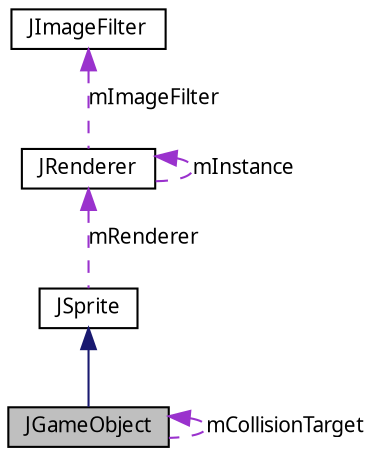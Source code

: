 digraph G
{
  edge [fontname="FreeSans.ttf",fontsize=10,labelfontname="FreeSans.ttf",labelfontsize=10];
  node [fontname="FreeSans.ttf",fontsize=10,shape=record];
  Node1 [label="JGameObject",height=0.2,width=0.4,color="black", fillcolor="grey75", style="filled" fontcolor="black"];
  Node2 -> Node1 [dir=back,color="midnightblue",fontsize=10,style="solid",fontname="FreeSans.ttf"];
  Node2 [label="JSprite",height=0.2,width=0.4,color="black", fillcolor="white", style="filled",URL="$class_j_sprite.html"];
  Node3 -> Node2 [dir=back,color="darkorchid3",fontsize=10,style="dashed",label="mRenderer",fontname="FreeSans.ttf"];
  Node3 [label="JRenderer",height=0.2,width=0.4,color="black", fillcolor="white", style="filled",URL="$class_j_renderer.html"];
  Node4 -> Node3 [dir=back,color="darkorchid3",fontsize=10,style="dashed",label="mImageFilter",fontname="FreeSans.ttf"];
  Node4 [label="JImageFilter",height=0.2,width=0.4,color="black", fillcolor="white", style="filled",URL="$class_j_image_filter.html"];
  Node3 -> Node3 [dir=back,color="darkorchid3",fontsize=10,style="dashed",label="mInstance",fontname="FreeSans.ttf"];
  Node1 -> Node1 [dir=back,color="darkorchid3",fontsize=10,style="dashed",label="mCollisionTarget",fontname="FreeSans.ttf"];
}

